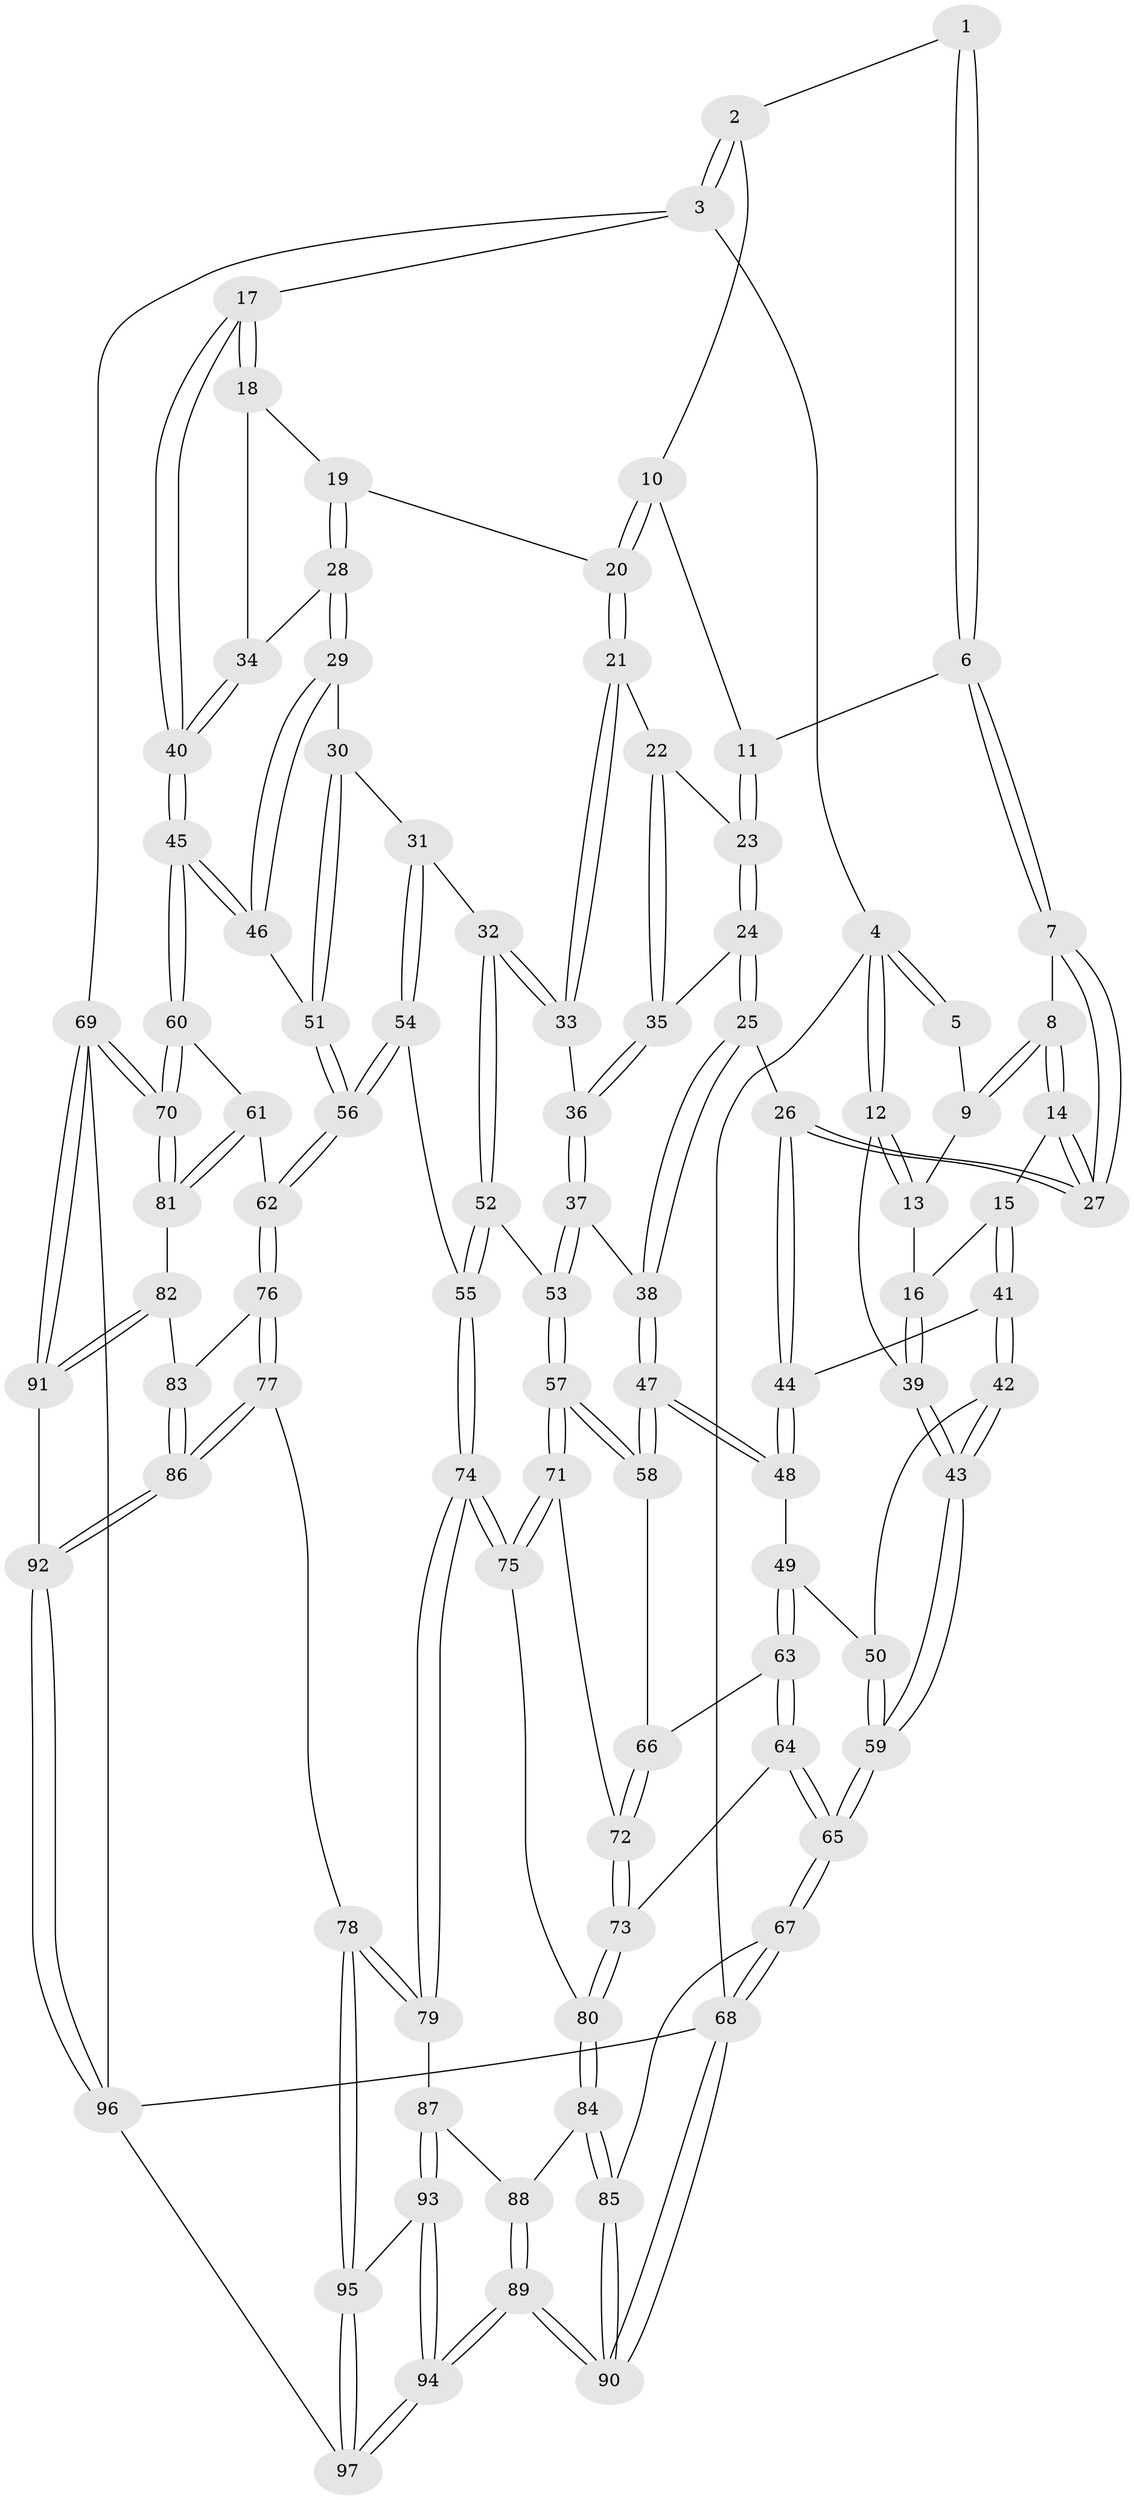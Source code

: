 // coarse degree distribution, {6: 0.02564102564102564, 3: 0.3076923076923077, 4: 0.5641025641025641, 2: 0.05128205128205128, 5: 0.05128205128205128}
// Generated by graph-tools (version 1.1) at 2025/38/03/04/25 23:38:20]
// undirected, 97 vertices, 239 edges
graph export_dot {
  node [color=gray90,style=filled];
  1 [pos="+0.308720104782374+0"];
  2 [pos="+0.7149570897976221+0"];
  3 [pos="+1+0"];
  4 [pos="+0+0"];
  5 [pos="+0.226567635466501+0"];
  6 [pos="+0.4043080971334627+0.06993253923524093"];
  7 [pos="+0.3445584922360302+0.12821424090085337"];
  8 [pos="+0.19506421311729466+0.006436426683052365"];
  9 [pos="+0.18588231407898484+0"];
  10 [pos="+0.6868766192025004+0"];
  11 [pos="+0.4126169437753931+0.07366281102373207"];
  12 [pos="+0+0"];
  13 [pos="+0.0376252002034834+0.0629490526477719"];
  14 [pos="+0.17535124512869732+0.15780785737636147"];
  15 [pos="+0.12422775773092383+0.1935626629755104"];
  16 [pos="+0.06915855220051276+0.1789465361196403"];
  17 [pos="+1+0"];
  18 [pos="+0.8440342138904745+0.12206270264607907"];
  19 [pos="+0.6800540255901925+0.05854283588933642"];
  20 [pos="+0.677391970206282+0.055500062623652806"];
  21 [pos="+0.6067879216556399+0.12258207208714204"];
  22 [pos="+0.5774836706928895+0.12661813471379496"];
  23 [pos="+0.4315747776863614+0.08837649638706425"];
  24 [pos="+0.4451562116949593+0.20564756727998884"];
  25 [pos="+0.34415566146479154+0.23783909914029594"];
  26 [pos="+0.3172225217906702+0.22201485498105744"];
  27 [pos="+0.31451705949606024+0.2166254618255761"];
  28 [pos="+0.7669340845368937+0.24099533005059687"];
  29 [pos="+0.7552355631893407+0.2892492705450071"];
  30 [pos="+0.7402421490564534+0.30872520853212243"];
  31 [pos="+0.6626618827987698+0.3638815446810277"];
  32 [pos="+0.6202229110506948+0.3499714067356283"];
  33 [pos="+0.5854902172526529+0.33540633957639404"];
  34 [pos="+0.8967982667484118+0.2090735703105213"];
  35 [pos="+0.4630870685670674+0.20964327113540235"];
  36 [pos="+0.5380483059106553+0.34677596876042005"];
  37 [pos="+0.4936028185739695+0.37604443788564546"];
  38 [pos="+0.4140546997016802+0.3722809922994387"];
  39 [pos="+0+0.2628944016222815"];
  40 [pos="+1+0.2792713814492943"];
  41 [pos="+0.12884084699048365+0.2797499586819113"];
  42 [pos="+0.0942480948116853+0.362059667254742"];
  43 [pos="+0+0.34061446036479154"];
  44 [pos="+0.2524149382134227+0.3060220927180455"];
  45 [pos="+1+0.32178387637749517"];
  46 [pos="+0.9806525488268745+0.3672931377462554"];
  47 [pos="+0.3314507372955666+0.441525188769392"];
  48 [pos="+0.2505748305263684+0.40390134073961576"];
  49 [pos="+0.16048577019270488+0.4252602955877162"];
  50 [pos="+0.12170185457288062+0.4006273011524141"];
  51 [pos="+0.863084359185351+0.43390604085135726"];
  52 [pos="+0.5670761788377753+0.5401667697278065"];
  53 [pos="+0.5127008862104967+0.5376196132748141"];
  54 [pos="+0.7392568911125764+0.552952420706187"];
  55 [pos="+0.6761976771501401+0.5601336724916098"];
  56 [pos="+0.7517378413948129+0.5606981711421788"];
  57 [pos="+0.4947420143226437+0.5564101629670639"];
  58 [pos="+0.33368672469469457+0.4890879567500039"];
  59 [pos="+0+0.8006726829296817"];
  60 [pos="+1+0.5118792184446986"];
  61 [pos="+0.7957567374593753+0.6139636615975045"];
  62 [pos="+0.7686166999379719+0.5919886673856236"];
  63 [pos="+0.16331824787958713+0.5222151776604436"];
  64 [pos="+0.1386927628551023+0.6581405454963296"];
  65 [pos="+0+0.8045579448378752"];
  66 [pos="+0.33314404737949505+0.49035222632264075"];
  67 [pos="+0+0.9399525295818736"];
  68 [pos="+0+1"];
  69 [pos="+1+0.9039518625917695"];
  70 [pos="+1+0.7444158519242434"];
  71 [pos="+0.46505719140791313+0.6565003945436537"];
  72 [pos="+0.3056746598652924+0.6002644790581046"];
  73 [pos="+0.21632289783895986+0.6636929800043311"];
  74 [pos="+0.5051076174485705+0.7258367256455023"];
  75 [pos="+0.470446639392556+0.6723318612072505"];
  76 [pos="+0.6369713524910987+0.7398382127127137"];
  77 [pos="+0.6085203664671478+0.7518809757251287"];
  78 [pos="+0.5236430022754371+0.7580162140689499"];
  79 [pos="+0.5107114553820523+0.7436971298950004"];
  80 [pos="+0.28694822056815916+0.7453646258041362"];
  81 [pos="+0.8424404121492918+0.7226353757224929"];
  82 [pos="+0.8404462827378801+0.7304225805696455"];
  83 [pos="+0.7176000417967768+0.7912080133144289"];
  84 [pos="+0.2966332962403676+0.7686237157514608"];
  85 [pos="+0.2657435966987643+0.809528587248431"];
  86 [pos="+0.6991920913106404+0.8887687655184823"];
  87 [pos="+0.3541832803625321+0.8103152366535025"];
  88 [pos="+0.2968158921280312+0.768776846383868"];
  89 [pos="+0.2544579972456536+1"];
  90 [pos="+0.12412323443369792+1"];
  91 [pos="+0.8505537683701622+0.9026017146924536"];
  92 [pos="+0.7225931992450918+1"];
  93 [pos="+0.3595589586321829+0.8717979714862268"];
  94 [pos="+0.2551586347153057+1"];
  95 [pos="+0.526431004440013+0.8648911382896318"];
  96 [pos="+0.6558777551095235+1"];
  97 [pos="+0.6085302894117198+1"];
  1 -- 2;
  1 -- 6;
  1 -- 6;
  2 -- 3;
  2 -- 3;
  2 -- 10;
  3 -- 4;
  3 -- 17;
  3 -- 69;
  4 -- 5;
  4 -- 5;
  4 -- 12;
  4 -- 12;
  4 -- 68;
  5 -- 9;
  6 -- 7;
  6 -- 7;
  6 -- 11;
  7 -- 8;
  7 -- 27;
  7 -- 27;
  8 -- 9;
  8 -- 9;
  8 -- 14;
  8 -- 14;
  9 -- 13;
  10 -- 11;
  10 -- 20;
  10 -- 20;
  11 -- 23;
  11 -- 23;
  12 -- 13;
  12 -- 13;
  12 -- 39;
  13 -- 16;
  14 -- 15;
  14 -- 27;
  14 -- 27;
  15 -- 16;
  15 -- 41;
  15 -- 41;
  16 -- 39;
  16 -- 39;
  17 -- 18;
  17 -- 18;
  17 -- 40;
  17 -- 40;
  18 -- 19;
  18 -- 34;
  19 -- 20;
  19 -- 28;
  19 -- 28;
  20 -- 21;
  20 -- 21;
  21 -- 22;
  21 -- 33;
  21 -- 33;
  22 -- 23;
  22 -- 35;
  22 -- 35;
  23 -- 24;
  23 -- 24;
  24 -- 25;
  24 -- 25;
  24 -- 35;
  25 -- 26;
  25 -- 38;
  25 -- 38;
  26 -- 27;
  26 -- 27;
  26 -- 44;
  26 -- 44;
  28 -- 29;
  28 -- 29;
  28 -- 34;
  29 -- 30;
  29 -- 46;
  29 -- 46;
  30 -- 31;
  30 -- 51;
  30 -- 51;
  31 -- 32;
  31 -- 54;
  31 -- 54;
  32 -- 33;
  32 -- 33;
  32 -- 52;
  32 -- 52;
  33 -- 36;
  34 -- 40;
  34 -- 40;
  35 -- 36;
  35 -- 36;
  36 -- 37;
  36 -- 37;
  37 -- 38;
  37 -- 53;
  37 -- 53;
  38 -- 47;
  38 -- 47;
  39 -- 43;
  39 -- 43;
  40 -- 45;
  40 -- 45;
  41 -- 42;
  41 -- 42;
  41 -- 44;
  42 -- 43;
  42 -- 43;
  42 -- 50;
  43 -- 59;
  43 -- 59;
  44 -- 48;
  44 -- 48;
  45 -- 46;
  45 -- 46;
  45 -- 60;
  45 -- 60;
  46 -- 51;
  47 -- 48;
  47 -- 48;
  47 -- 58;
  47 -- 58;
  48 -- 49;
  49 -- 50;
  49 -- 63;
  49 -- 63;
  50 -- 59;
  50 -- 59;
  51 -- 56;
  51 -- 56;
  52 -- 53;
  52 -- 55;
  52 -- 55;
  53 -- 57;
  53 -- 57;
  54 -- 55;
  54 -- 56;
  54 -- 56;
  55 -- 74;
  55 -- 74;
  56 -- 62;
  56 -- 62;
  57 -- 58;
  57 -- 58;
  57 -- 71;
  57 -- 71;
  58 -- 66;
  59 -- 65;
  59 -- 65;
  60 -- 61;
  60 -- 70;
  60 -- 70;
  61 -- 62;
  61 -- 81;
  61 -- 81;
  62 -- 76;
  62 -- 76;
  63 -- 64;
  63 -- 64;
  63 -- 66;
  64 -- 65;
  64 -- 65;
  64 -- 73;
  65 -- 67;
  65 -- 67;
  66 -- 72;
  66 -- 72;
  67 -- 68;
  67 -- 68;
  67 -- 85;
  68 -- 90;
  68 -- 90;
  68 -- 96;
  69 -- 70;
  69 -- 70;
  69 -- 91;
  69 -- 91;
  69 -- 96;
  70 -- 81;
  70 -- 81;
  71 -- 72;
  71 -- 75;
  71 -- 75;
  72 -- 73;
  72 -- 73;
  73 -- 80;
  73 -- 80;
  74 -- 75;
  74 -- 75;
  74 -- 79;
  74 -- 79;
  75 -- 80;
  76 -- 77;
  76 -- 77;
  76 -- 83;
  77 -- 78;
  77 -- 86;
  77 -- 86;
  78 -- 79;
  78 -- 79;
  78 -- 95;
  78 -- 95;
  79 -- 87;
  80 -- 84;
  80 -- 84;
  81 -- 82;
  82 -- 83;
  82 -- 91;
  82 -- 91;
  83 -- 86;
  83 -- 86;
  84 -- 85;
  84 -- 85;
  84 -- 88;
  85 -- 90;
  85 -- 90;
  86 -- 92;
  86 -- 92;
  87 -- 88;
  87 -- 93;
  87 -- 93;
  88 -- 89;
  88 -- 89;
  89 -- 90;
  89 -- 90;
  89 -- 94;
  89 -- 94;
  91 -- 92;
  92 -- 96;
  92 -- 96;
  93 -- 94;
  93 -- 94;
  93 -- 95;
  94 -- 97;
  94 -- 97;
  95 -- 97;
  95 -- 97;
  96 -- 97;
}
